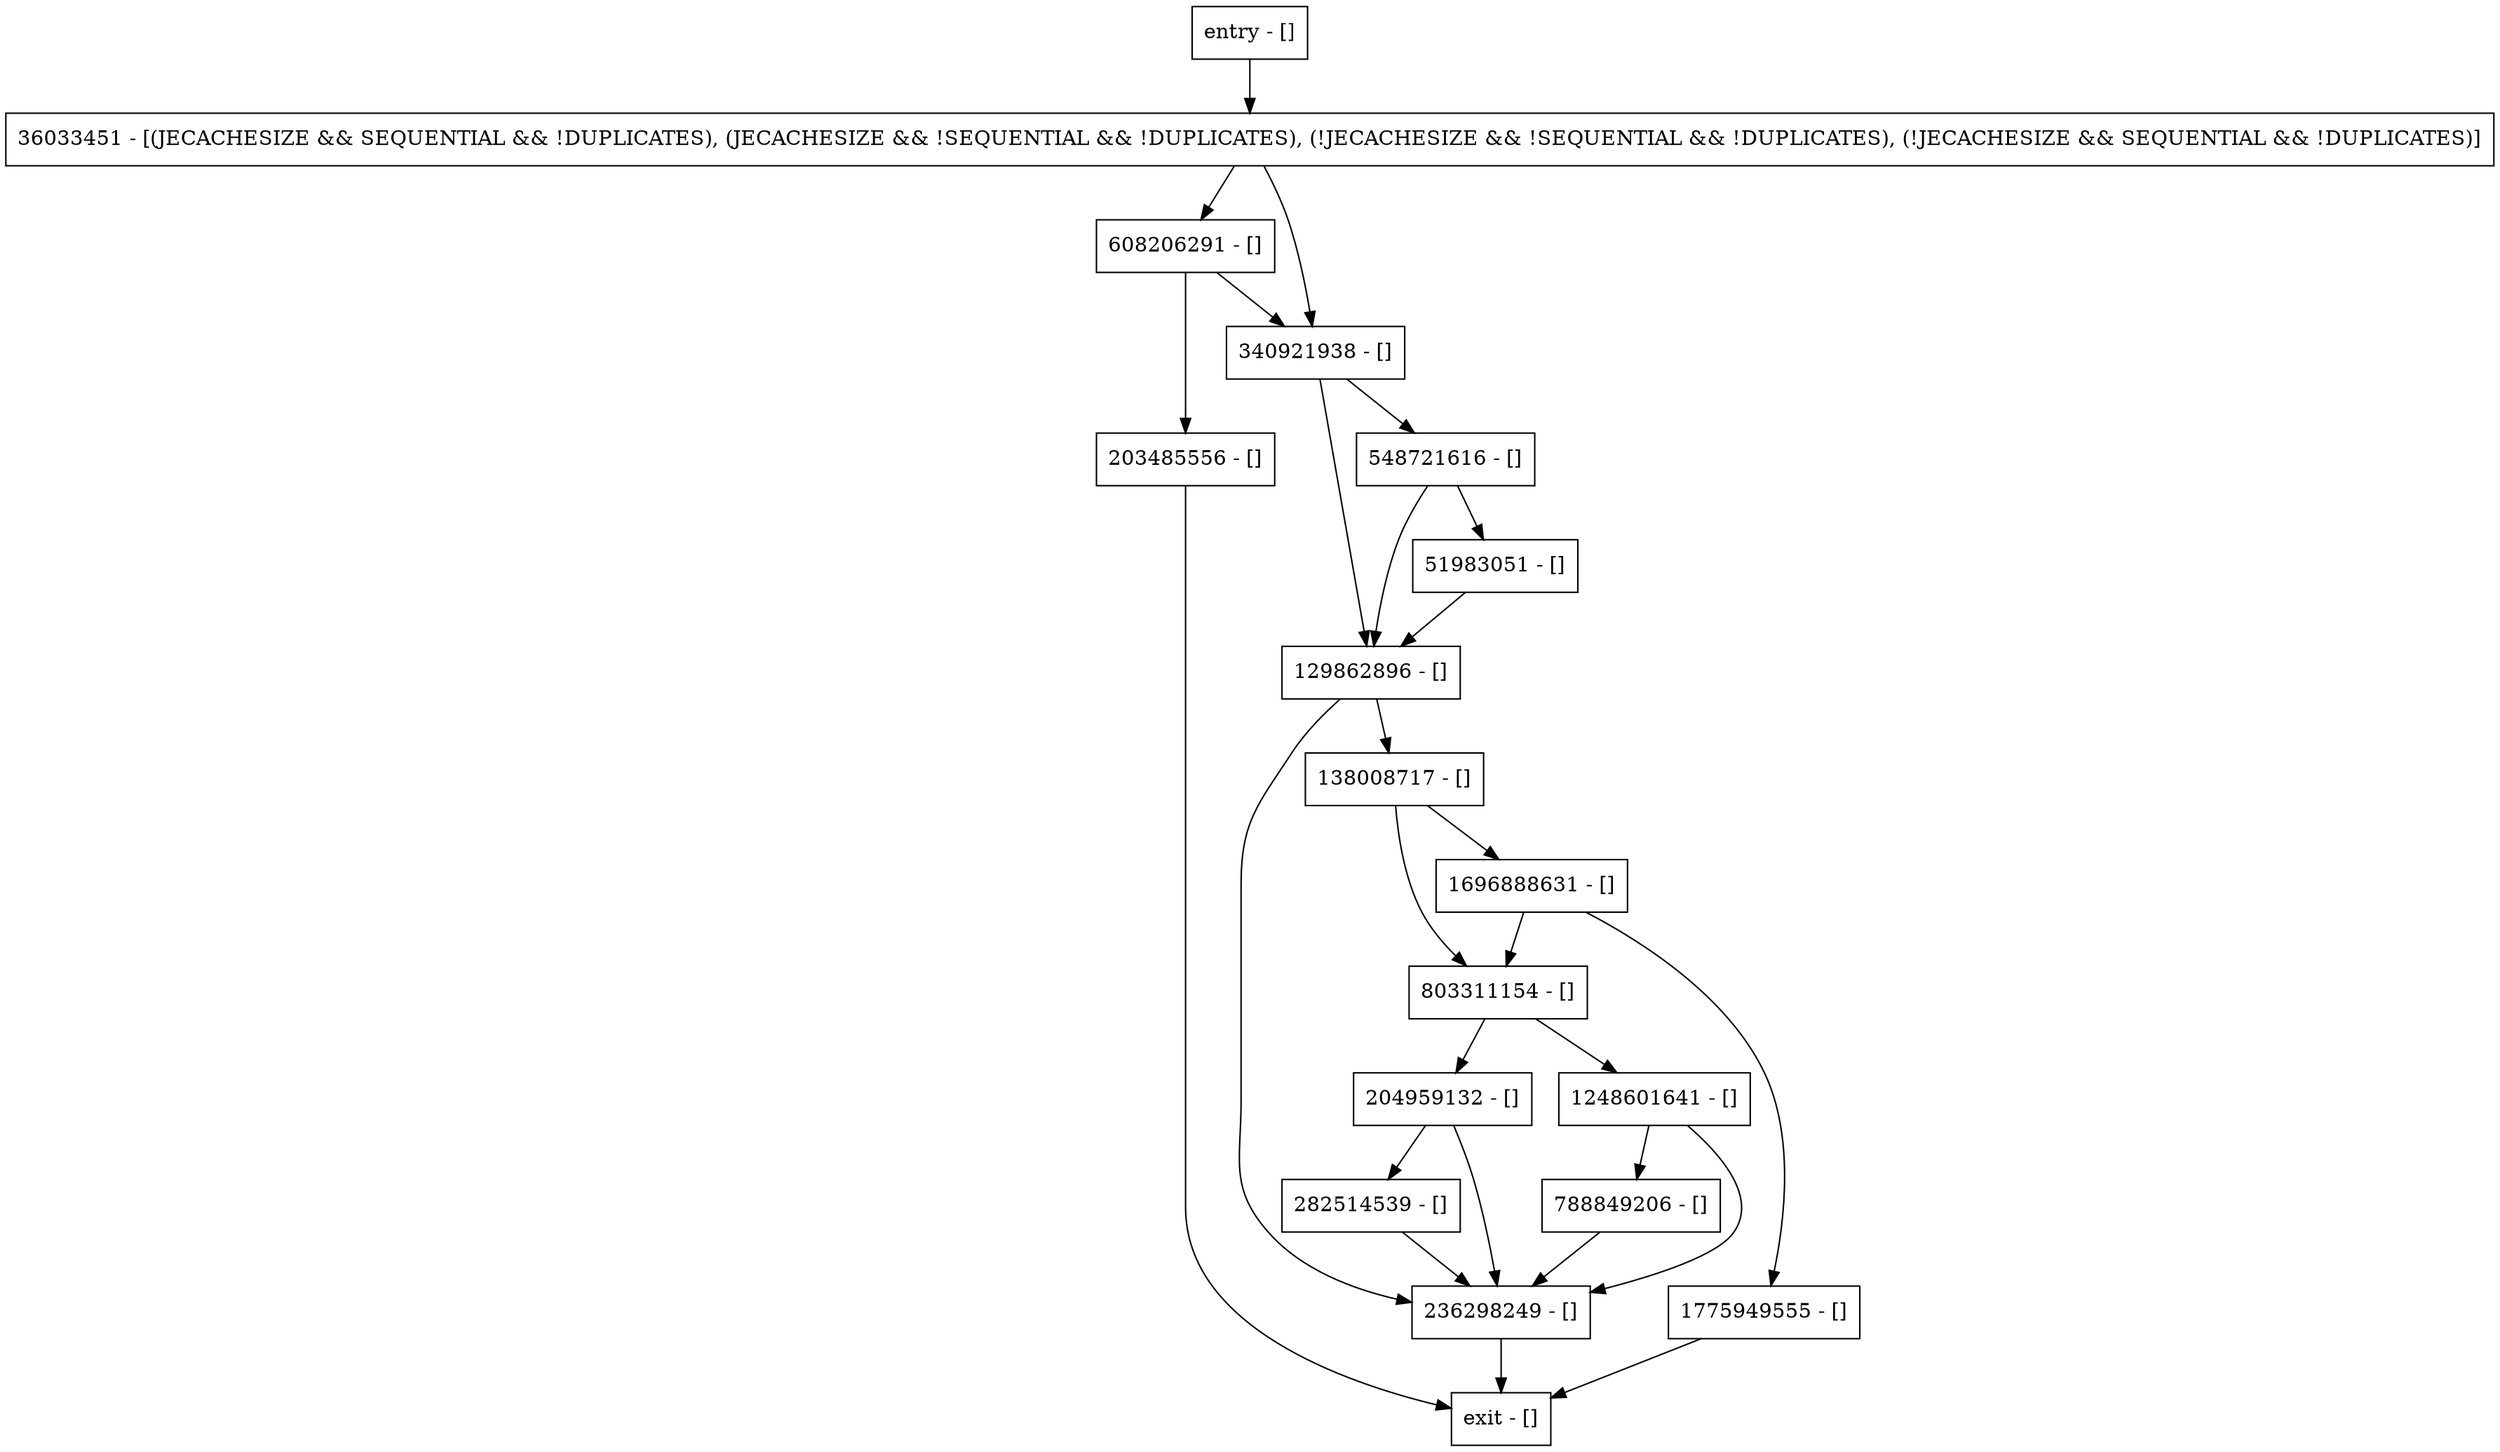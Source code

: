 digraph countNew {
node [shape=record];
138008717 [label="138008717 - []"];
236298249 [label="236298249 - []"];
608206291 [label="608206291 - []"];
1248601641 [label="1248601641 - []"];
203485556 [label="203485556 - []"];
803311154 [label="803311154 - []"];
548721616 [label="548721616 - []"];
204959132 [label="204959132 - []"];
788849206 [label="788849206 - []"];
129862896 [label="129862896 - []"];
1696888631 [label="1696888631 - []"];
entry [label="entry - []"];
exit [label="exit - []"];
1775949555 [label="1775949555 - []"];
340921938 [label="340921938 - []"];
51983051 [label="51983051 - []"];
36033451 [label="36033451 - [(JECACHESIZE && SEQUENTIAL && !DUPLICATES), (JECACHESIZE && !SEQUENTIAL && !DUPLICATES), (!JECACHESIZE && !SEQUENTIAL && !DUPLICATES), (!JECACHESIZE && SEQUENTIAL && !DUPLICATES)]"];
282514539 [label="282514539 - []"];
entry;
exit;
138008717 -> 803311154;
138008717 -> 1696888631;
236298249 -> exit;
608206291 -> 340921938;
608206291 -> 203485556;
1248601641 -> 236298249;
1248601641 -> 788849206;
203485556 -> exit;
803311154 -> 1248601641;
803311154 -> 204959132;
548721616 -> 51983051;
548721616 -> 129862896;
204959132 -> 236298249;
204959132 -> 282514539;
788849206 -> 236298249;
129862896 -> 138008717;
129862896 -> 236298249;
1696888631 -> 1775949555;
1696888631 -> 803311154;
entry -> 36033451;
1775949555 -> exit;
340921938 -> 548721616;
340921938 -> 129862896;
51983051 -> 129862896;
36033451 -> 340921938;
36033451 -> 608206291;
282514539 -> 236298249;
}
